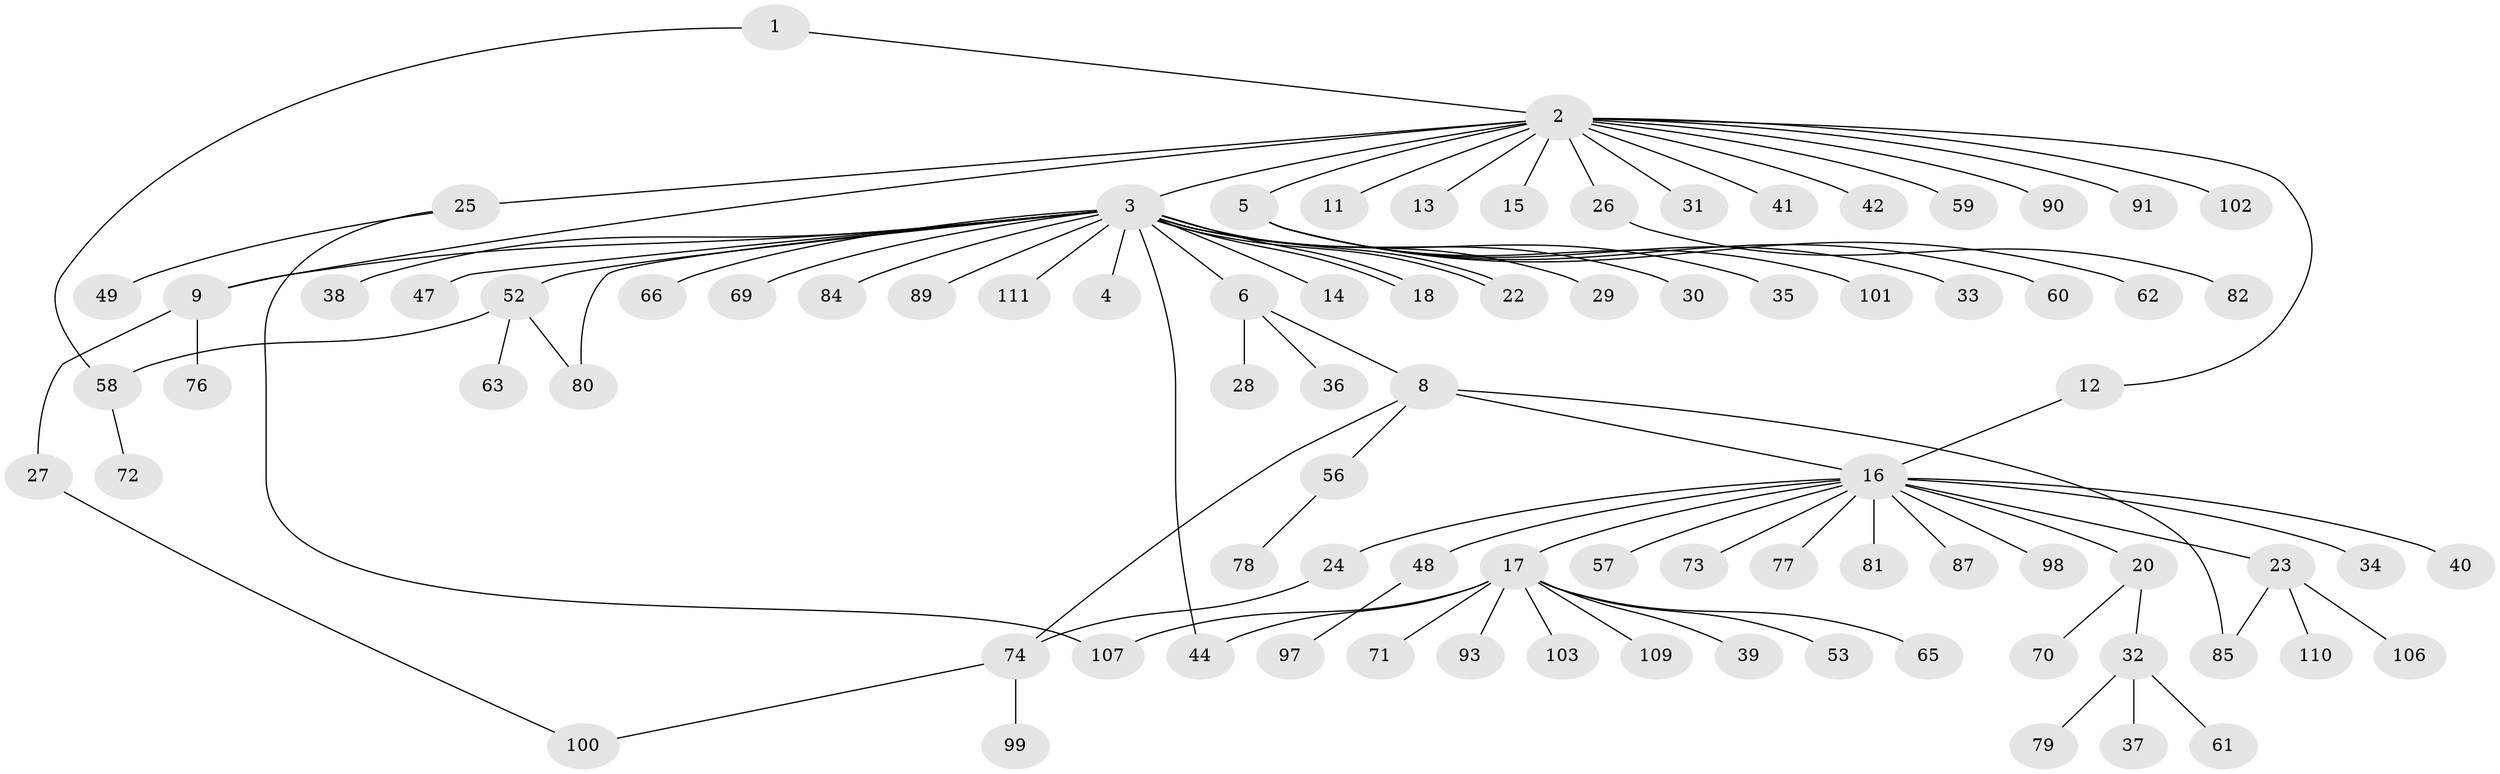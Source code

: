 // Generated by graph-tools (version 1.1) at 2025/51/02/27/25 19:51:58]
// undirected, 86 vertices, 96 edges
graph export_dot {
graph [start="1"]
  node [color=gray90,style=filled];
  1;
  2 [super="+19"];
  3 [super="+92"];
  4;
  5 [super="+10"];
  6 [super="+7"];
  8 [super="+54"];
  9 [super="+43"];
  11;
  12 [super="+83"];
  13;
  14;
  15;
  16 [super="+46"];
  17 [super="+21"];
  18;
  20 [super="+68"];
  22;
  23 [super="+67"];
  24 [super="+86"];
  25 [super="+45"];
  26;
  27;
  28;
  29;
  30;
  31;
  32;
  33 [super="+64"];
  34;
  35;
  36;
  37 [super="+51"];
  38;
  39 [super="+55"];
  40;
  41;
  42;
  44;
  47;
  48 [super="+50"];
  49;
  52 [super="+108"];
  53;
  56;
  57;
  58 [super="+94"];
  59;
  60;
  61;
  62;
  63 [super="+75"];
  65;
  66;
  69;
  70 [super="+88"];
  71 [super="+105"];
  72;
  73;
  74 [super="+112"];
  76;
  77 [super="+95"];
  78 [super="+104"];
  79;
  80;
  81;
  82;
  84;
  85;
  87;
  89;
  90;
  91;
  93 [super="+96"];
  97;
  98;
  99;
  100;
  101;
  102;
  103;
  106;
  107;
  109;
  110;
  111;
  1 -- 2;
  1 -- 58;
  2 -- 3;
  2 -- 5;
  2 -- 9;
  2 -- 11;
  2 -- 12;
  2 -- 13;
  2 -- 15;
  2 -- 25 [weight=2];
  2 -- 26;
  2 -- 31;
  2 -- 41;
  2 -- 42;
  2 -- 59;
  2 -- 90;
  2 -- 91;
  2 -- 102;
  3 -- 4;
  3 -- 6;
  3 -- 14;
  3 -- 18;
  3 -- 18;
  3 -- 22;
  3 -- 22;
  3 -- 29;
  3 -- 30;
  3 -- 35;
  3 -- 38;
  3 -- 44;
  3 -- 47;
  3 -- 52;
  3 -- 66;
  3 -- 69;
  3 -- 80;
  3 -- 84;
  3 -- 89;
  3 -- 111;
  3 -- 9;
  5 -- 33;
  5 -- 60;
  5 -- 101;
  5 -- 62;
  6 -- 8;
  6 -- 28;
  6 -- 36;
  8 -- 16;
  8 -- 74 [weight=2];
  8 -- 56;
  8 -- 85;
  9 -- 27;
  9 -- 76;
  12 -- 16;
  16 -- 17;
  16 -- 20;
  16 -- 23;
  16 -- 24;
  16 -- 34;
  16 -- 40;
  16 -- 48;
  16 -- 73;
  16 -- 77;
  16 -- 81;
  16 -- 87;
  16 -- 98;
  16 -- 57;
  17 -- 39;
  17 -- 44;
  17 -- 53;
  17 -- 65;
  17 -- 71;
  17 -- 93;
  17 -- 103;
  17 -- 107;
  17 -- 109;
  20 -- 32;
  20 -- 70;
  23 -- 85;
  23 -- 106;
  23 -- 110;
  24 -- 74;
  25 -- 49;
  25 -- 107;
  26 -- 82;
  27 -- 100;
  32 -- 37;
  32 -- 61;
  32 -- 79;
  48 -- 97;
  52 -- 58;
  52 -- 63;
  52 -- 80;
  56 -- 78;
  58 -- 72;
  74 -- 99;
  74 -- 100;
}

